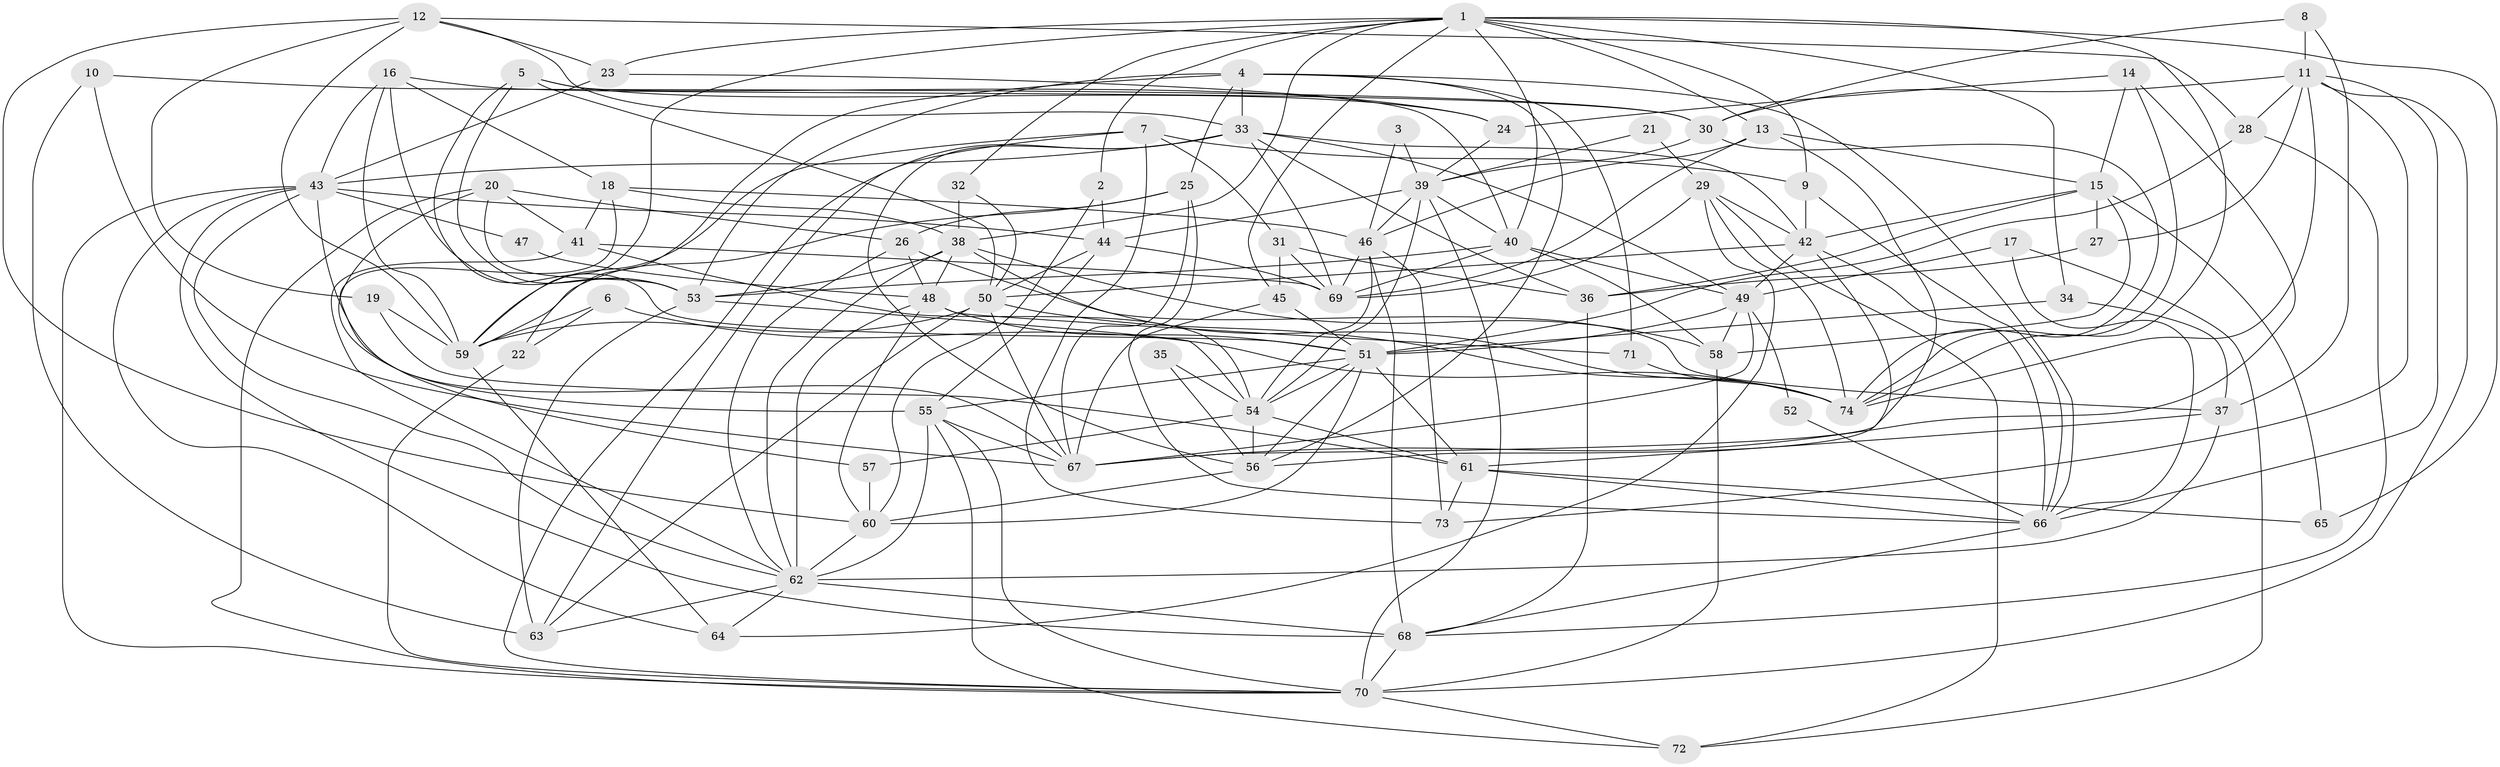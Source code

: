 // original degree distribution, {6: 0.06756756756756757, 3: 0.31756756756756754, 7: 0.04054054054054054, 8: 0.013513513513513514, 5: 0.22297297297297297, 4: 0.22972972972972974, 2: 0.10810810810810811}
// Generated by graph-tools (version 1.1) at 2025/50/03/09/25 03:50:03]
// undirected, 74 vertices, 211 edges
graph export_dot {
graph [start="1"]
  node [color=gray90,style=filled];
  1;
  2;
  3;
  4;
  5;
  6;
  7;
  8;
  9;
  10;
  11;
  12;
  13;
  14;
  15;
  16;
  17;
  18;
  19;
  20;
  21;
  22;
  23;
  24;
  25;
  26;
  27;
  28;
  29;
  30;
  31;
  32;
  33;
  34;
  35;
  36;
  37;
  38;
  39;
  40;
  41;
  42;
  43;
  44;
  45;
  46;
  47;
  48;
  49;
  50;
  51;
  52;
  53;
  54;
  55;
  56;
  57;
  58;
  59;
  60;
  61;
  62;
  63;
  64;
  65;
  66;
  67;
  68;
  69;
  70;
  71;
  72;
  73;
  74;
  1 -- 2 [weight=1.0];
  1 -- 9 [weight=1.0];
  1 -- 13 [weight=1.0];
  1 -- 23 [weight=1.0];
  1 -- 32 [weight=1.0];
  1 -- 34 [weight=1.0];
  1 -- 38 [weight=1.0];
  1 -- 40 [weight=1.0];
  1 -- 45 [weight=1.0];
  1 -- 59 [weight=1.0];
  1 -- 65 [weight=1.0];
  1 -- 74 [weight=1.0];
  2 -- 44 [weight=1.0];
  2 -- 60 [weight=1.0];
  3 -- 39 [weight=1.0];
  3 -- 46 [weight=1.0];
  4 -- 22 [weight=1.0];
  4 -- 25 [weight=1.0];
  4 -- 33 [weight=1.0];
  4 -- 53 [weight=1.0];
  4 -- 56 [weight=1.0];
  4 -- 66 [weight=1.0];
  4 -- 71 [weight=1.0];
  5 -- 24 [weight=1.0];
  5 -- 40 [weight=1.0];
  5 -- 50 [weight=1.0];
  5 -- 51 [weight=1.0];
  5 -- 53 [weight=1.0];
  6 -- 22 [weight=1.0];
  6 -- 59 [weight=1.0];
  6 -- 74 [weight=1.0];
  7 -- 9 [weight=1.0];
  7 -- 31 [weight=1.0];
  7 -- 59 [weight=1.0];
  7 -- 63 [weight=1.0];
  7 -- 73 [weight=1.0];
  8 -- 11 [weight=1.0];
  8 -- 30 [weight=1.0];
  8 -- 37 [weight=1.0];
  9 -- 42 [weight=1.0];
  9 -- 66 [weight=1.0];
  10 -- 30 [weight=1.0];
  10 -- 63 [weight=1.0];
  10 -- 67 [weight=1.0];
  11 -- 27 [weight=1.0];
  11 -- 28 [weight=1.0];
  11 -- 30 [weight=1.0];
  11 -- 66 [weight=1.0];
  11 -- 70 [weight=1.0];
  11 -- 73 [weight=1.0];
  11 -- 74 [weight=1.0];
  12 -- 19 [weight=1.0];
  12 -- 23 [weight=1.0];
  12 -- 28 [weight=1.0];
  12 -- 33 [weight=1.0];
  12 -- 59 [weight=1.0];
  12 -- 60 [weight=1.0];
  13 -- 15 [weight=1.0];
  13 -- 46 [weight=1.0];
  13 -- 67 [weight=1.0];
  13 -- 69 [weight=1.0];
  14 -- 15 [weight=1.0];
  14 -- 24 [weight=1.0];
  14 -- 67 [weight=1.0];
  14 -- 74 [weight=1.0];
  15 -- 27 [weight=1.0];
  15 -- 36 [weight=1.0];
  15 -- 42 [weight=1.0];
  15 -- 58 [weight=1.0];
  15 -- 65 [weight=1.0];
  16 -- 18 [weight=1.0];
  16 -- 30 [weight=1.0];
  16 -- 43 [weight=1.0];
  16 -- 53 [weight=1.0];
  16 -- 59 [weight=1.0];
  17 -- 49 [weight=1.0];
  17 -- 66 [weight=1.0];
  17 -- 72 [weight=1.0];
  18 -- 38 [weight=1.0];
  18 -- 41 [weight=1.0];
  18 -- 46 [weight=1.0];
  18 -- 57 [weight=1.0];
  19 -- 59 [weight=1.0];
  19 -- 61 [weight=1.0];
  20 -- 26 [weight=1.0];
  20 -- 41 [weight=1.0];
  20 -- 53 [weight=1.0];
  20 -- 55 [weight=1.0];
  20 -- 70 [weight=1.0];
  21 -- 29 [weight=1.0];
  21 -- 39 [weight=1.0];
  22 -- 70 [weight=1.0];
  23 -- 24 [weight=1.0];
  23 -- 43 [weight=1.0];
  24 -- 39 [weight=1.0];
  25 -- 26 [weight=1.0];
  25 -- 59 [weight=1.0];
  25 -- 66 [weight=1.0];
  25 -- 67 [weight=1.0];
  26 -- 37 [weight=1.0];
  26 -- 48 [weight=1.0];
  26 -- 62 [weight=1.0];
  27 -- 36 [weight=1.0];
  28 -- 51 [weight=1.0];
  28 -- 68 [weight=1.0];
  29 -- 42 [weight=1.0];
  29 -- 64 [weight=1.0];
  29 -- 69 [weight=2.0];
  29 -- 72 [weight=1.0];
  29 -- 74 [weight=1.0];
  30 -- 39 [weight=1.0];
  30 -- 74 [weight=1.0];
  31 -- 36 [weight=1.0];
  31 -- 45 [weight=1.0];
  31 -- 69 [weight=1.0];
  32 -- 38 [weight=1.0];
  32 -- 50 [weight=1.0];
  33 -- 36 [weight=1.0];
  33 -- 42 [weight=1.0];
  33 -- 43 [weight=1.0];
  33 -- 49 [weight=1.0];
  33 -- 56 [weight=1.0];
  33 -- 69 [weight=1.0];
  33 -- 70 [weight=1.0];
  34 -- 37 [weight=1.0];
  34 -- 51 [weight=1.0];
  35 -- 54 [weight=1.0];
  35 -- 56 [weight=1.0];
  36 -- 68 [weight=1.0];
  37 -- 61 [weight=1.0];
  37 -- 62 [weight=2.0];
  38 -- 48 [weight=1.0];
  38 -- 53 [weight=1.0];
  38 -- 58 [weight=1.0];
  38 -- 62 [weight=1.0];
  38 -- 74 [weight=1.0];
  39 -- 40 [weight=1.0];
  39 -- 44 [weight=1.0];
  39 -- 46 [weight=1.0];
  39 -- 54 [weight=1.0];
  39 -- 70 [weight=1.0];
  40 -- 49 [weight=1.0];
  40 -- 53 [weight=1.0];
  40 -- 58 [weight=1.0];
  40 -- 69 [weight=1.0];
  41 -- 54 [weight=1.0];
  41 -- 62 [weight=1.0];
  41 -- 69 [weight=1.0];
  42 -- 49 [weight=1.0];
  42 -- 50 [weight=1.0];
  42 -- 56 [weight=1.0];
  42 -- 66 [weight=1.0];
  43 -- 44 [weight=1.0];
  43 -- 47 [weight=1.0];
  43 -- 62 [weight=1.0];
  43 -- 64 [weight=1.0];
  43 -- 67 [weight=1.0];
  43 -- 68 [weight=1.0];
  43 -- 70 [weight=1.0];
  44 -- 50 [weight=1.0];
  44 -- 55 [weight=1.0];
  44 -- 69 [weight=1.0];
  45 -- 51 [weight=1.0];
  45 -- 67 [weight=2.0];
  46 -- 54 [weight=1.0];
  46 -- 68 [weight=1.0];
  46 -- 69 [weight=1.0];
  46 -- 73 [weight=1.0];
  47 -- 48 [weight=1.0];
  48 -- 51 [weight=1.0];
  48 -- 60 [weight=1.0];
  48 -- 62 [weight=1.0];
  48 -- 71 [weight=1.0];
  49 -- 51 [weight=1.0];
  49 -- 52 [weight=1.0];
  49 -- 58 [weight=1.0];
  49 -- 67 [weight=1.0];
  50 -- 59 [weight=1.0];
  50 -- 63 [weight=1.0];
  50 -- 67 [weight=1.0];
  50 -- 74 [weight=1.0];
  51 -- 54 [weight=1.0];
  51 -- 55 [weight=1.0];
  51 -- 56 [weight=1.0];
  51 -- 60 [weight=1.0];
  51 -- 61 [weight=1.0];
  52 -- 66 [weight=1.0];
  53 -- 54 [weight=1.0];
  53 -- 63 [weight=1.0];
  54 -- 56 [weight=1.0];
  54 -- 57 [weight=1.0];
  54 -- 61 [weight=1.0];
  55 -- 62 [weight=2.0];
  55 -- 67 [weight=1.0];
  55 -- 70 [weight=2.0];
  55 -- 72 [weight=1.0];
  56 -- 60 [weight=1.0];
  57 -- 60 [weight=1.0];
  58 -- 70 [weight=1.0];
  59 -- 64 [weight=1.0];
  60 -- 62 [weight=1.0];
  61 -- 65 [weight=1.0];
  61 -- 66 [weight=1.0];
  61 -- 73 [weight=1.0];
  62 -- 63 [weight=1.0];
  62 -- 64 [weight=1.0];
  62 -- 68 [weight=1.0];
  66 -- 68 [weight=1.0];
  68 -- 70 [weight=3.0];
  70 -- 72 [weight=1.0];
  71 -- 74 [weight=1.0];
}
